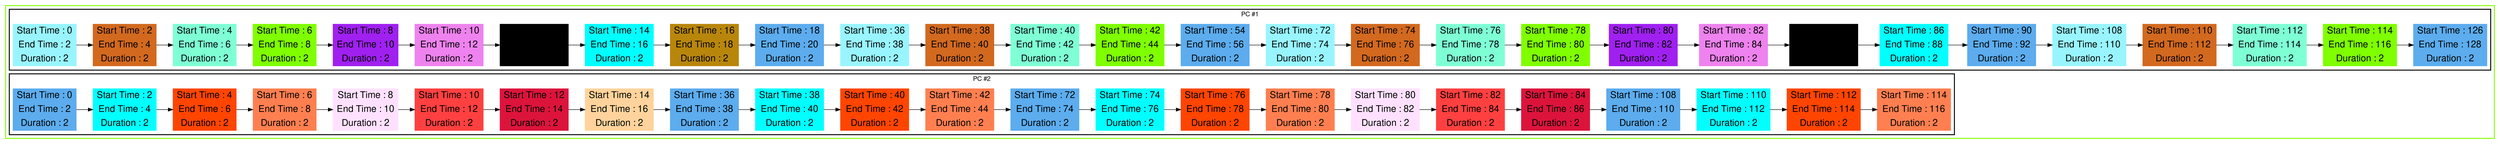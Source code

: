 digraph G {

fontname="Helvetica,Arial,sans-serif"
node [fontname="Helvetica,Arial,sans-serif"]
edge [fontname="Helvetica,Arial,sans-serif"]
graph [rankdir = "LR"];
node [fontsize = "20" shape = "ellipse"];

    subgraph cluster_Mod_0{
        color =chartreuse
        style = bold
        subgraph cluster_0{
           node [style=filled]
           color = black


            "node29" [
               label = "Start Time : 0 | End Time : 2 | Duration : 2"
               shape = "record"
               color = cadetblue1
            ]

            "node37" [
               label = "Start Time : 2 | End Time : 4 | Duration : 2"
               shape = "record"
               color = chocolate
            ]

            "node12" [
               label = "Start Time : 4 | End Time : 6 | Duration : 2"
               shape = "record"
               color = aquamarine
            ]

            "node33" [
               label = "Start Time : 6 | End Time : 8 | Duration : 2"
               shape = "record"
               color = chartreuse
            ]

            "node20" [
               label = "Start Time : 8 | End Time : 10 | Duration : 2"
               shape = "record"
               color = x11purple
            ]

            "node24" [
               label = "Start Time : 10 | End Time : 12 | Duration : 2"
               shape = "record"
               color = violet
            ]

            "node45" [
               label = "Start Time : 12 | End Time : 14 | Duration : 2"
               shape = "record"
               color = cornflower
            ]

            "node49" [
               label = "Start Time : 14 | End Time : 16 | Duration : 2"
               shape = "record"
               color = cyan
            ]

            "node51" [
               label = "Start Time : 16 | End Time : 18 | Duration : 2"
               shape = "record"
               color = darkgoldenrod
            ]

            "node1" [
               label = "Start Time : 18 | End Time : 20 | Duration : 2"
               shape = "record"
               color = steelblue2
            ]

            "node30" [
               label = "Start Time : 36 | End Time : 38 | Duration : 2"
               shape = "record"
               color = cadetblue1
            ]

            "node38" [
               label = "Start Time : 38 | End Time : 40 | Duration : 2"
               shape = "record"
               color = chocolate
            ]

            "node13" [
               label = "Start Time : 40 | End Time : 42 | Duration : 2"
               shape = "record"
               color = aquamarine
            ]

            "node34" [
               label = "Start Time : 42 | End Time : 44 | Duration : 2"
               shape = "record"
               color = chartreuse
            ]

            "node3" [
               label = "Start Time : 54 | End Time : 56 | Duration : 2"
               shape = "record"
               color = steelblue2
            ]

            "node31" [
               label = "Start Time : 72 | End Time : 74 | Duration : 2"
               shape = "record"
               color = cadetblue1
            ]

            "node39" [
               label = "Start Time : 74 | End Time : 76 | Duration : 2"
               shape = "record"
               color = chocolate
            ]

            "node14" [
               label = "Start Time : 76 | End Time : 78 | Duration : 2"
               shape = "record"
               color = aquamarine
            ]

            "node35" [
               label = "Start Time : 78 | End Time : 80 | Duration : 2"
               shape = "record"
               color = chartreuse
            ]

            "node21" [
               label = "Start Time : 80 | End Time : 82 | Duration : 2"
               shape = "record"
               color = x11purple
            ]

            "node25" [
               label = "Start Time : 82 | End Time : 84 | Duration : 2"
               shape = "record"
               color = violet
            ]

            "node46" [
               label = "Start Time : 84 | End Time : 86 | Duration : 2"
               shape = "record"
               color = cornflower
            ]

            "node50" [
               label = "Start Time : 86 | End Time : 88 | Duration : 2"
               shape = "record"
               color = cyan
            ]

            "node5" [
               label = "Start Time : 90 | End Time : 92 | Duration : 2"
               shape = "record"
               color = steelblue2
            ]

            "node32" [
               label = "Start Time : 108 | End Time : 110 | Duration : 2"
               shape = "record"
               color = cadetblue1
            ]

            "node40" [
               label = "Start Time : 110 | End Time : 112 | Duration : 2"
               shape = "record"
               color = chocolate
            ]

            "node15" [
               label = "Start Time : 112 | End Time : 114 | Duration : 2"
               shape = "record"
               color = aquamarine
            ]

            "node36" [
               label = "Start Time : 114 | End Time : 116 | Duration : 2"
               shape = "record"
               color = chartreuse
            ]

            "node7" [
               label = "Start Time : 126 | End Time : 128 | Duration : 2"
               shape = "record"
               color = steelblue2
            ]

            node29 -> node37 -> node12 -> node33 -> node20 -> node24 -> node45 -> node49 -> node51 -> node1 -> node30 -> node38 -> node13 -> node34 -> node3 -> node31 -> node39 -> node14 -> node35 -> node21 -> node25 -> node46 -> node50 -> node5 -> node32 -> node40 -> node15 -> node36 -> node7

            label = "PC #1"

        }
        subgraph cluster_1{
           node [style=filled]
           color = black


            "node0" [
               label = "Start Time : 0 | End Time : 2 | Duration : 2"
               shape = "record"
               color = steelblue2
            ]

            "node8" [
               label = "Start Time : 2 | End Time : 4 | Duration : 2"
               shape = "record"
               color = aqua
            ]

            "node16" [
               label = "Start Time : 4 | End Time : 6 | Duration : 2"
               shape = "record"
               color = orangered1
            ]

            "node41" [
               label = "Start Time : 6 | End Time : 8 | Duration : 2"
               shape = "record"
               color = coral
            ]

            "node22" [
               label = "Start Time : 8 | End Time : 10 | Duration : 2"
               shape = "record"
               color = thistle1
            ]

            "node26" [
               label = "Start Time : 10 | End Time : 12 | Duration : 2"
               shape = "record"
               color = brown1
            ]

            "node47" [
               label = "Start Time : 12 | End Time : 14 | Duration : 2"
               shape = "record"
               color = crimson
            ]

            "node28" [
               label = "Start Time : 14 | End Time : 16 | Duration : 2"
               shape = "record"
               color = burlywood1
            ]

            "node2" [
               label = "Start Time : 36 | End Time : 38 | Duration : 2"
               shape = "record"
               color = steelblue2
            ]

            "node9" [
               label = "Start Time : 38 | End Time : 40 | Duration : 2"
               shape = "record"
               color = aqua
            ]

            "node17" [
               label = "Start Time : 40 | End Time : 42 | Duration : 2"
               shape = "record"
               color = orangered1
            ]

            "node42" [
               label = "Start Time : 42 | End Time : 44 | Duration : 2"
               shape = "record"
               color = coral
            ]

            "node4" [
               label = "Start Time : 72 | End Time : 74 | Duration : 2"
               shape = "record"
               color = steelblue2
            ]

            "node10" [
               label = "Start Time : 74 | End Time : 76 | Duration : 2"
               shape = "record"
               color = aqua
            ]

            "node18" [
               label = "Start Time : 76 | End Time : 78 | Duration : 2"
               shape = "record"
               color = orangered1
            ]

            "node43" [
               label = "Start Time : 78 | End Time : 80 | Duration : 2"
               shape = "record"
               color = coral
            ]

            "node23" [
               label = "Start Time : 80 | End Time : 82 | Duration : 2"
               shape = "record"
               color = thistle1
            ]

            "node27" [
               label = "Start Time : 82 | End Time : 84 | Duration : 2"
               shape = "record"
               color = brown1
            ]

            "node48" [
               label = "Start Time : 84 | End Time : 86 | Duration : 2"
               shape = "record"
               color = crimson
            ]

            "node6" [
               label = "Start Time : 108 | End Time : 110 | Duration : 2"
               shape = "record"
               color = steelblue2
            ]

            "node11" [
               label = "Start Time : 110 | End Time : 112 | Duration : 2"
               shape = "record"
               color = aqua
            ]

            "node19" [
               label = "Start Time : 112 | End Time : 114 | Duration : 2"
               shape = "record"
               color = orangered1
            ]

            "node44" [
               label = "Start Time : 114 | End Time : 116 | Duration : 2"
               shape = "record"
               color = coral
            ]

            node0 -> node8 -> node16 -> node41 -> node22 -> node26 -> node47 -> node28 -> node2 -> node9 -> node17 -> node42 -> node4 -> node10 -> node18 -> node43 -> node23 -> node27 -> node48 -> node6 -> node11 -> node19 -> node44

            label = "PC #2"

        }
    }




}

